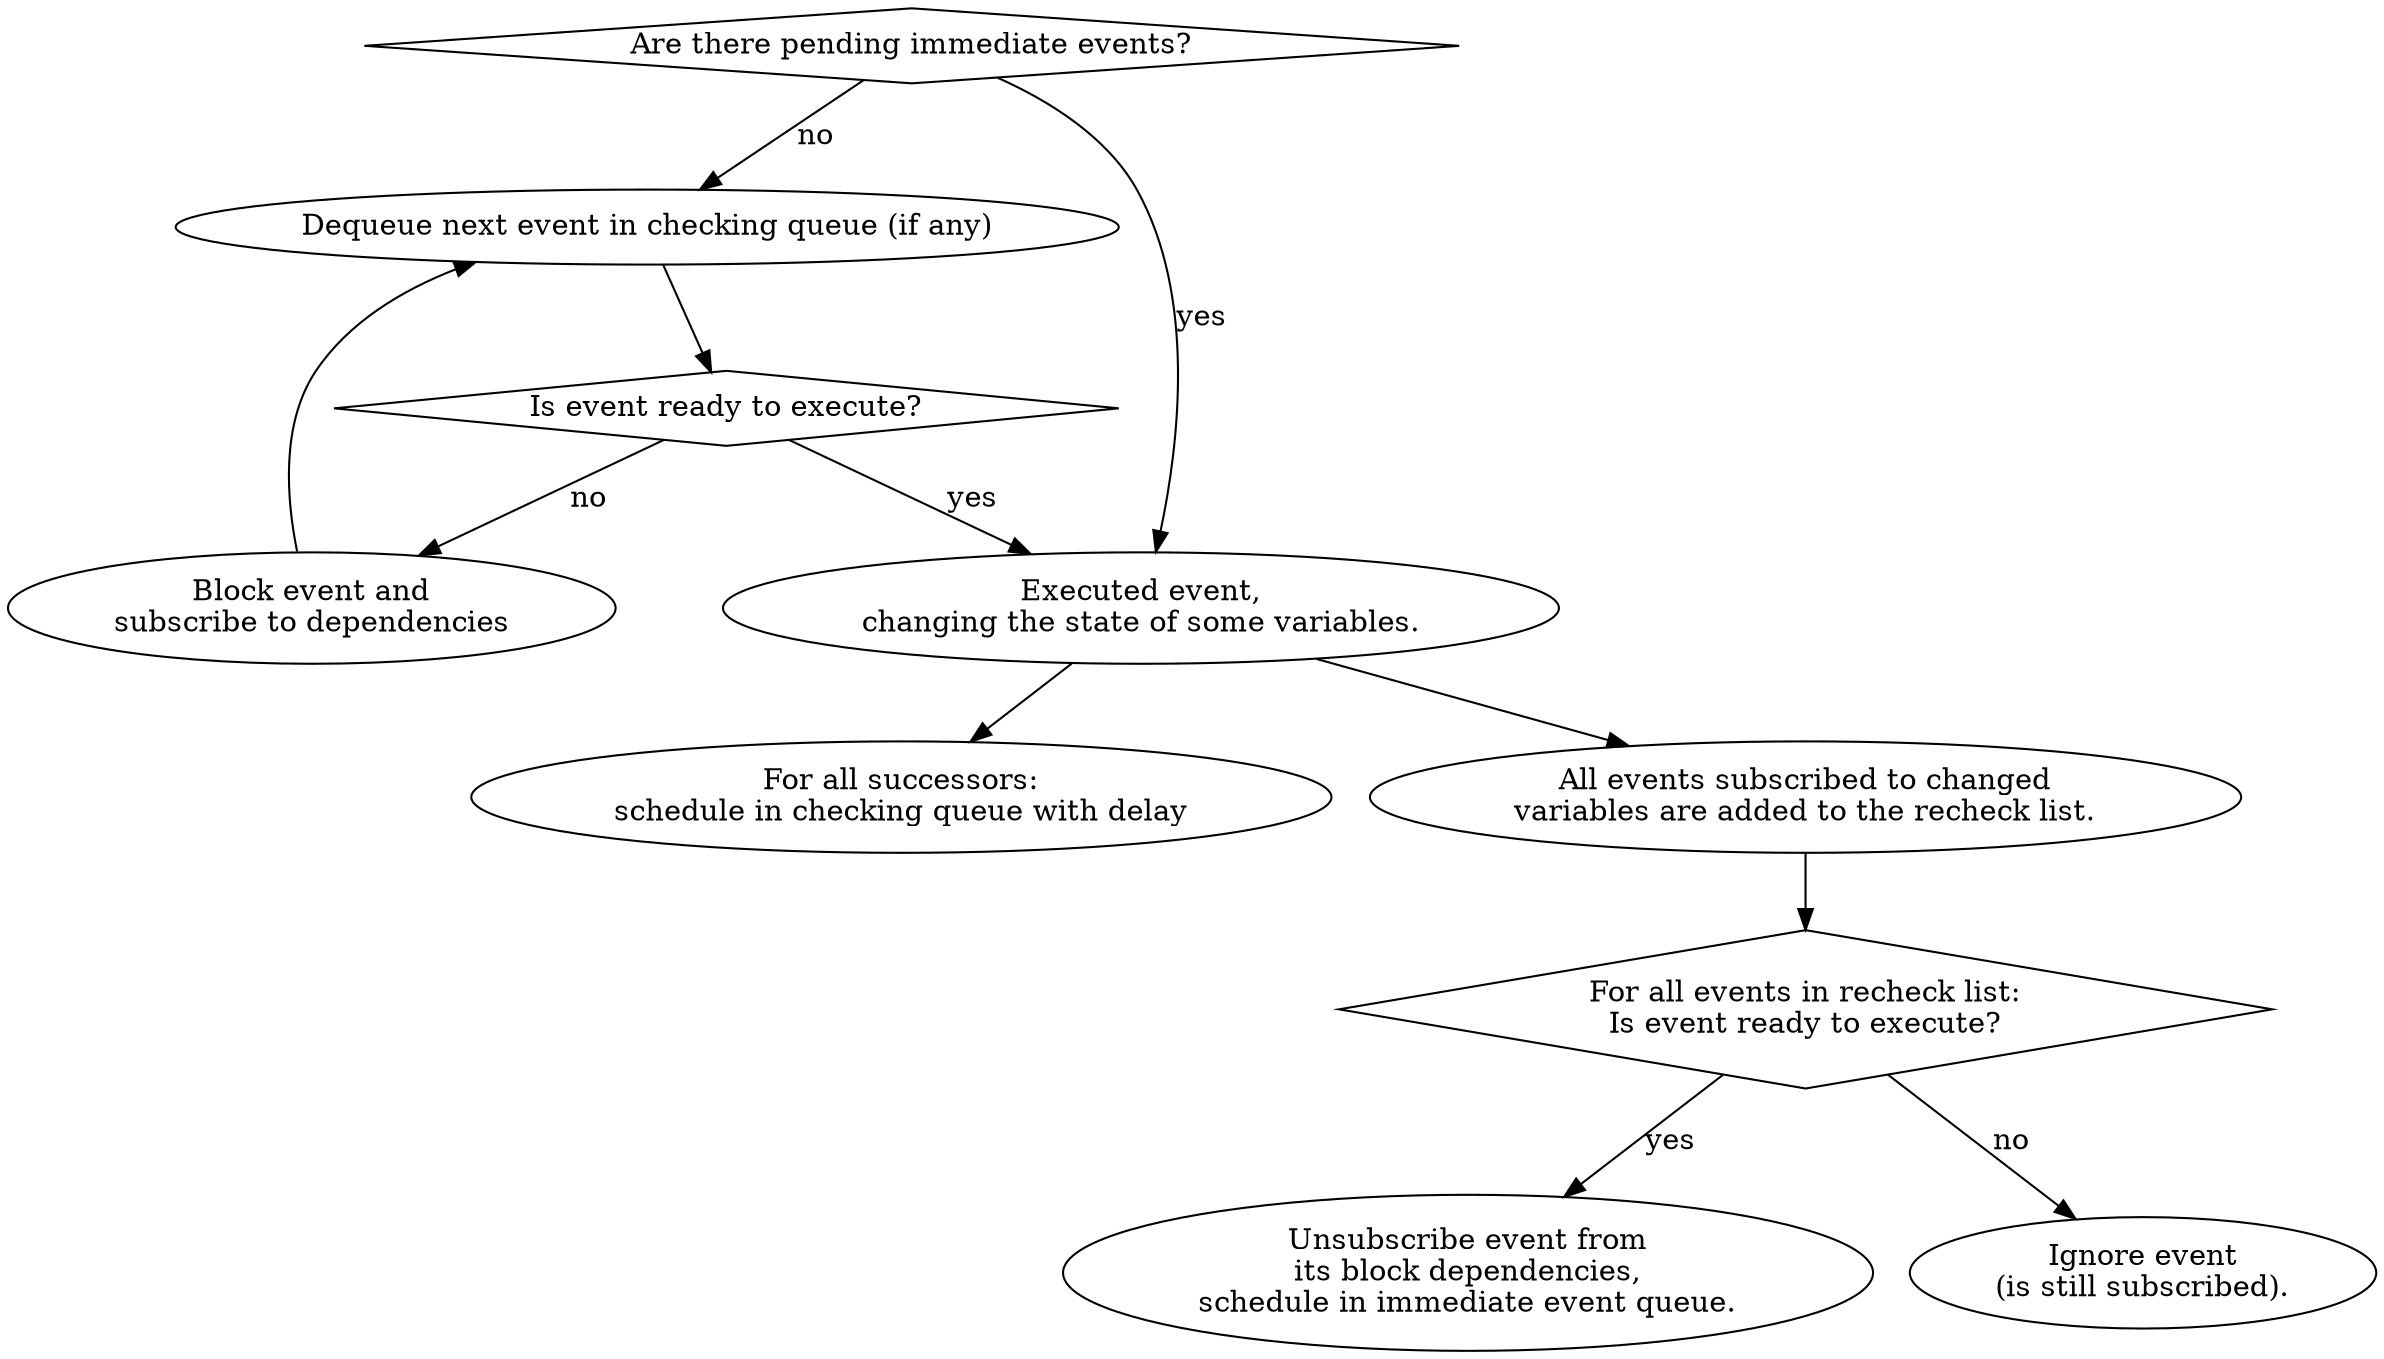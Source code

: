 # "figs/chpsim_event_algo.dot"
#	$Id: chpsim_event_algo.dot,v 1.2 2007/06/12 05:12:25 fang Exp $
# Graph of the event processing algorithm.
# This is the new algorithm that replaced the one shown in
# "chpsim_event_cycle.dot"

digraph G {
# fontsize=24;
# defaults
node [shape=ellipse, style=filled, fillcolor=white];

IMMEDIATE	[label="Are there pending immediate events?", shape=diamond];
CHECKING_QUEUE	[label="Dequeue next event in checking queue (if any)"];
FIRST_CHECK	[label="Is event ready to execute?", shape=diamond];
BLOCK		[label="Block event and\nsubscribe to dependencies"];
EXECUTE		[label="Executed event,\nchanging the state of some variables."];

# RECHECK_PRED_NO		[label="Ignore event."];
# SUCC_CHECK_BLOCK	[label="Is event ready\nto execute?", shape=diamond];
SUCC_QUEUE	[label="For all successors:\nschedule in checking queue with delay"];
UPDATE		[label="All events subscribed to changed\nvariables are added to the recheck list."];
RECHECK	[label="For all events in recheck list:\nIs event ready to execute?", shape=diamond];
UNBLOCK		[label="Unsubscribe event from\nits block dependencies,\nschedule in immediate event queue."];
RECHECK_NO	[label="Ignore event\n(is still subscribed)."];
# SCHEDULE	[label="Schedule event\nwith some delay."];

IMMEDIATE -> CHECKING_QUEUE	[label="no"];
IMMEDIATE -> EXECUTE		[label="yes"];
CHECKING_QUEUE -> FIRST_CHECK;
FIRST_CHECK -> BLOCK		[label="no"];
FIRST_CHECK -> EXECUTE		[label="yes"];
BLOCK -> CHECKING_QUEUE;
EXECUTE -> UPDATE;
EXECUTE -> SUCC_QUEUE;
UPDATE -> RECHECK;
RECHECK -> UNBLOCK		[label="yes"];
RECHECK -> RECHECK_NO		[label="no"];
}


